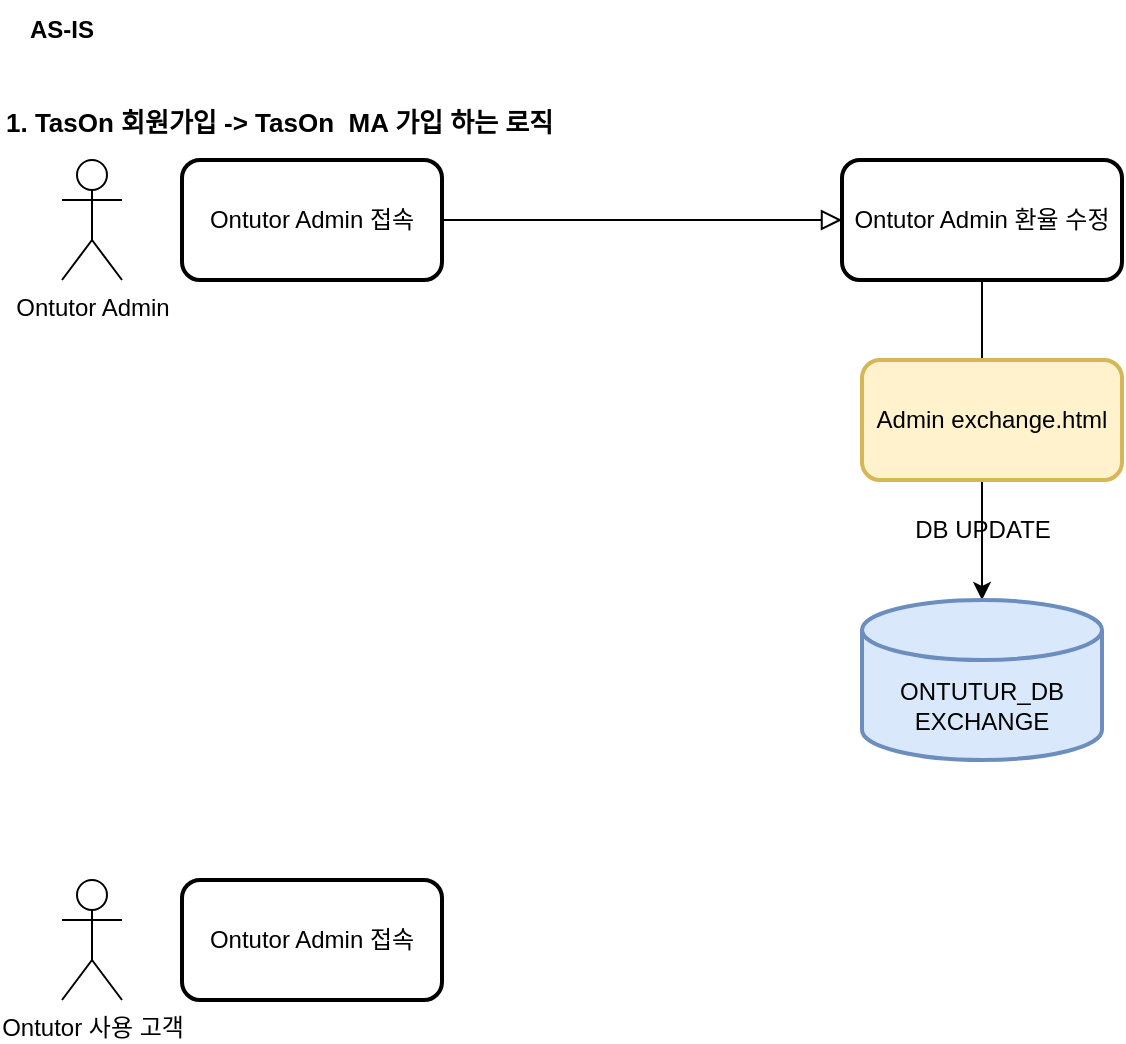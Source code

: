 <mxfile version="21.7.5" type="github">
  <diagram name="페이지-1" id="RPAB8xXi5EjdoGcPIPcM">
    <mxGraphModel dx="1434" dy="828" grid="1" gridSize="10" guides="1" tooltips="1" connect="1" arrows="1" fold="1" page="1" pageScale="1" pageWidth="827" pageHeight="1169" math="0" shadow="0">
      <root>
        <mxCell id="0" />
        <mxCell id="1" parent="0" />
        <mxCell id="rkMb_xiRMPH4ftiDAMPv-4" value="AS-IS" style="text;strokeColor=none;align=center;fillColor=none;html=1;verticalAlign=middle;whiteSpace=wrap;rounded=0;fontStyle=1" vertex="1" parent="1">
          <mxGeometry x="30" y="50" width="60" height="30" as="geometry" />
        </mxCell>
        <mxCell id="rkMb_xiRMPH4ftiDAMPv-6" value="Ontutor Admin" style="shape=umlActor;verticalLabelPosition=bottom;verticalAlign=top;html=1;labelBackgroundColor=none;" vertex="1" parent="1">
          <mxGeometry x="60" y="130" width="30" height="60" as="geometry" />
        </mxCell>
        <mxCell id="rkMb_xiRMPH4ftiDAMPv-7" value="" style="rounded=0;html=1;jettySize=auto;orthogonalLoop=1;fontSize=11;endArrow=block;endFill=0;endSize=8;strokeWidth=1;shadow=0;labelBackgroundColor=none;edgeStyle=orthogonalEdgeStyle;fontColor=default;entryX=0;entryY=0.5;entryDx=0;entryDy=0;exitX=1;exitY=0.5;exitDx=0;exitDy=0;" edge="1" parent="1" source="rkMb_xiRMPH4ftiDAMPv-8" target="rkMb_xiRMPH4ftiDAMPv-9">
          <mxGeometry relative="1" as="geometry">
            <mxPoint x="450" y="170" as="targetPoint" />
            <mxPoint x="330" y="170" as="sourcePoint" />
          </mxGeometry>
        </mxCell>
        <mxCell id="rkMb_xiRMPH4ftiDAMPv-8" value="Ontutor Admin 접속" style="rounded=1;whiteSpace=wrap;html=1;fontSize=12;glass=0;strokeWidth=2;shadow=0;labelBackgroundColor=none;" vertex="1" parent="1">
          <mxGeometry x="120" y="130" width="130" height="60" as="geometry" />
        </mxCell>
        <mxCell id="rkMb_xiRMPH4ftiDAMPv-9" value="Ontutor Admin 환율 수정" style="rounded=1;whiteSpace=wrap;html=1;fontSize=12;glass=0;strokeWidth=2;shadow=0;labelBackgroundColor=none;" vertex="1" parent="1">
          <mxGeometry x="450" y="130" width="140" height="60" as="geometry" />
        </mxCell>
        <mxCell id="rkMb_xiRMPH4ftiDAMPv-10" value="" style="endArrow=classic;html=1;rounded=0;labelBackgroundColor=none;fontColor=default;entryX=0.5;entryY=0;entryDx=0;entryDy=0;entryPerimeter=0;" edge="1" parent="1" target="rkMb_xiRMPH4ftiDAMPv-11">
          <mxGeometry width="50" height="50" relative="1" as="geometry">
            <mxPoint x="520" y="190" as="sourcePoint" />
            <mxPoint x="522" y="344" as="targetPoint" />
          </mxGeometry>
        </mxCell>
        <mxCell id="rkMb_xiRMPH4ftiDAMPv-11" value="ONTUTUR_DB&lt;br&gt;EXCHANGE" style="shape=cylinder3;whiteSpace=wrap;html=1;boundedLbl=1;backgroundOutline=1;size=15;strokeWidth=2;labelBackgroundColor=none;fillColor=#dae8fc;strokeColor=#6c8ebf;" vertex="1" parent="1">
          <mxGeometry x="460" y="350" width="120" height="80" as="geometry" />
        </mxCell>
        <mxCell id="rkMb_xiRMPH4ftiDAMPv-12" value="&lt;h2&gt;&lt;font style=&quot;font-size: 13px;&quot;&gt;1. TasOn 회원가입 -&amp;gt; TasOn&amp;nbsp; MA 가입 하는 로직&amp;nbsp;&lt;/font&gt;&lt;/h2&gt;" style="text;strokeColor=none;align=left;fillColor=none;html=1;verticalAlign=middle;whiteSpace=wrap;rounded=0;labelBackgroundColor=none;" vertex="1" parent="1">
          <mxGeometry x="30" y="90" width="290" height="40" as="geometry" />
        </mxCell>
        <mxCell id="rkMb_xiRMPH4ftiDAMPv-13" value="Admin exchange.html" style="rounded=1;whiteSpace=wrap;html=1;strokeWidth=2;labelBackgroundColor=none;fillColor=#fff2cc;strokeColor=#d6b656;" vertex="1" parent="1">
          <mxGeometry x="460" y="230" width="130" height="60" as="geometry" />
        </mxCell>
        <mxCell id="rkMb_xiRMPH4ftiDAMPv-16" value="DB UPDATE" style="text;html=1;align=center;verticalAlign=middle;resizable=0;points=[];autosize=1;strokeColor=none;fillColor=none;" vertex="1" parent="1">
          <mxGeometry x="475" y="300" width="90" height="30" as="geometry" />
        </mxCell>
        <mxCell id="rkMb_xiRMPH4ftiDAMPv-17" value="Ontutor 사용 고객" style="shape=umlActor;verticalLabelPosition=bottom;verticalAlign=top;html=1;labelBackgroundColor=none;" vertex="1" parent="1">
          <mxGeometry x="60" y="490" width="30" height="60" as="geometry" />
        </mxCell>
        <mxCell id="rkMb_xiRMPH4ftiDAMPv-24" value="Ontutor Admin 접속" style="rounded=1;whiteSpace=wrap;html=1;fontSize=12;glass=0;strokeWidth=2;shadow=0;labelBackgroundColor=none;" vertex="1" parent="1">
          <mxGeometry x="120" y="490" width="130" height="60" as="geometry" />
        </mxCell>
      </root>
    </mxGraphModel>
  </diagram>
</mxfile>
